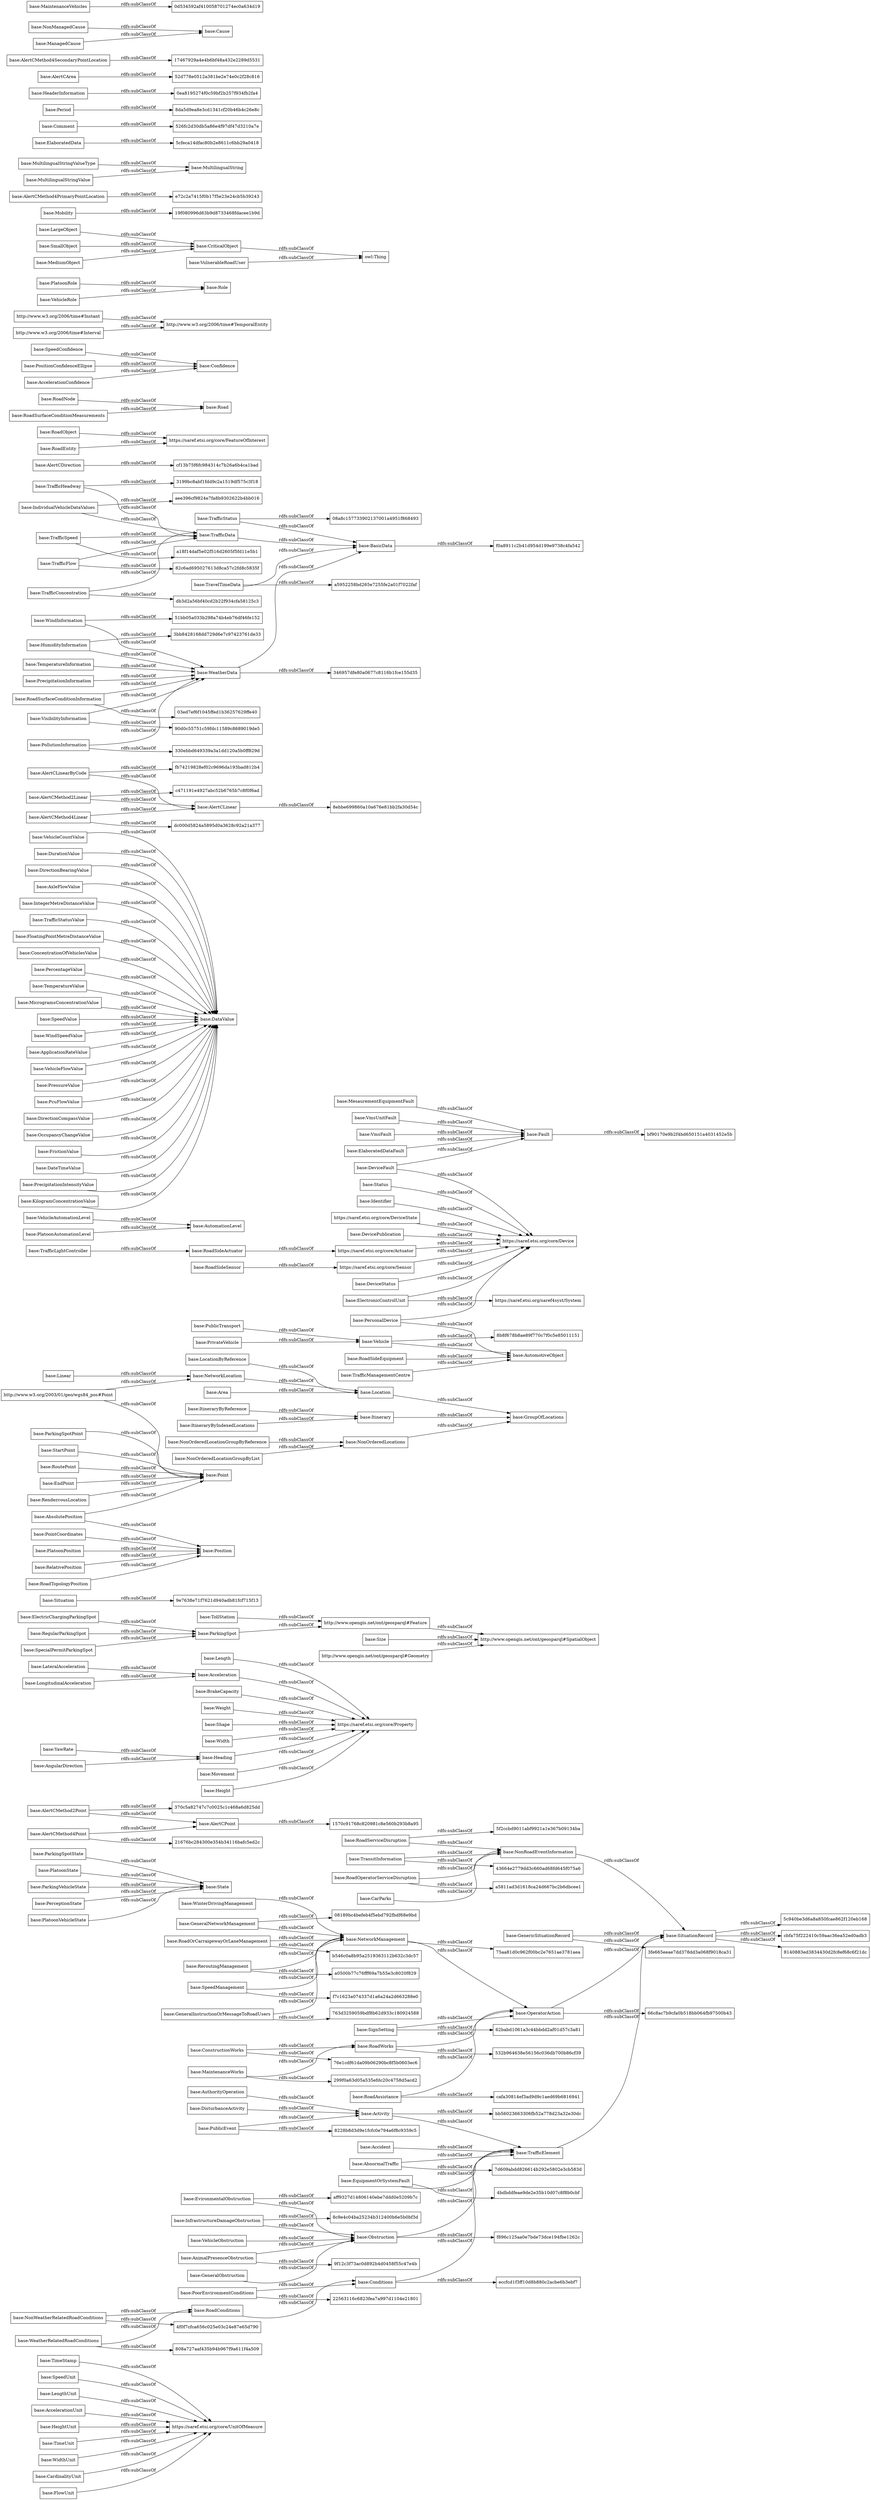 digraph ar2dtool_diagram { 
rankdir=LR;
size="1000"
node [shape = rectangle, color="black"]; "base:TimeStamp" "eccfcd1f3ff10d8b880c2acbe6b3ebf7" "base:ParkingSpotState" "base:AlertCMethod2Point" "base:PlatoonState" "base:WinterDrivingManagement" "299f0a63d05a535efdc20c4758d5acd2" "base:Length" "b546c0a8b95a2519363112b632c3dc57" "base:NetworkManagement" "7d609abdd826614b292e5802e3cb583d" "cafa30814ef3ad9d9c1aed69b6816941" "base:TollStation" "9e7638e71f7621d940adb81fcf715f13" "base:SignSetting" "base:ItineraryByIndexedLocations" "base:VmsUnitFault" "base:PublicTransport" "base:VehicleAutomationLevel" "http://www.opengis.net/ont/geosparql#SpatialObject" "base:VehicleCountValue" "8ebbe699860a10a676e81bb2fa30d54c" "370c5a82747c7c0025c1c468a6d825dd" "51bb05a033b298a74b4eb76df46fe152" "808a727aaf435b94b967f9a611f4a509" "base:EvironmentalObstruction" "3199bc8abf1fdd9c2a1519df575c3f18" "cf13b75f6fc984314c7b26a6b4ca1bad" "base:DurationValue" "base:PointCoordinates" "base:HumidityInformation" "base:GeneralNetworkManagement" "base:VmsFault" "base:Activity" "https://saref.etsi.org/core/FeatureOfInterest" "base:ElectricChargingParkingSpot" "base:WindInformation" "base:Vehicle" "base:InfrastructureDamageObstruction" "base:Road" "base:SpeedConfidence" "base:SpeedUnit" "base:Status" "base:PlatoonAutomationLevel" "base:PrecipitationInformation" "base:ParkingSpotPoint" "base:RoadSideSensor" "base:Accident" "base:DirectionBearingValue" "330ebbd649339a3a1dd120a5b0ff829d" "763d3259059bdf8b62d933c180924588" "base:AxleFlowValue" "base:DeviceFault" "base:RoadServiceDisruption" "base:RoadObject" "base:Situation" "base:RoadWorks" "base:StartPoint" "base:IntegerMetreDistanceValue" "3fe665eeae7dd378dd3a068f9018ca31" "base:Acceleration" "base:RoadOrCarraigewayOrLaneManagement" "base:PlatoonPosition" "base:State" "1570c91768c820981c8e560b293b8a95" "base:RoutePoint" "base:TrafficHeadway" "base:NetworkLocation" "base:ReroutingManagement" "base:LengthUnit" "bf90170e9b2f4bd650151a4031452e5b" "base:NonWeatherRelatedRoadConditions" "base:RelativePosition" "base:TrafficData" "base:TrafficStatusValue" "base:TrafficStatus" "http://www.w3.org/2006/time#TemporalEntity" "base:Identifier" "base:RoadNode" "base:TransitInformation" "base:AlertCPoint" "base:FloatingPointMetreDistanceValue" "base:Role" "http://www.w3.org/2003/01/geo/wgs84_pos#Point" "base:LargeObject" "base:Conditions" "base:RoadEntity" "base:BrakeCapacity" "base:AbnormalTraffic" "8b8f678b8ae89f770c7f0c5e85011151" "66c8ac7b9cfa0b518bb064fb97500b43" "82c6ad695027613d8ca57c2fd8c5835f" "base:EndPoint" "base:SituationRecord" "base:ConcentrationOfVehiclesValue" "5c940be3d6a8a850fcae862f120eb168" "base:ParkingVehicleState" "base:RegularParkingSpot" "76e1cdf61da09b06290bc8f5b0603ec6" "base:Mobility" "3bb8428168dd729d6e7c97423761de33" "base:AlertCMethod4PrimaryPointLocation" "db3d2a56bf40cd2b22f934cfa58125c3" "base:RoadSurfaceConditionInformation" "base:VehicleObstruction" "base:PercentageValue" "75aa81d0c962f00bc2e7651ae3781aea" "base:AccelerationUnit" "8228b8d3d9e1fcfc0e794a6f8c9359c5" "base:RoadTopologyPosition" "base:TrafficElement" "https://saref.etsi.org/saref4syst/System" "base:SpeedManagement" "base:MultilingualString" "f0a8911c2b41d954d199e9738c4fa542" "base:PositionConfidenceEllipse" "base:HeightUnit" "532b964638e56156c036db700b86cf39" "base:AlertCMethod4Point" "base:BasicData" "base:TemperatureInformation" "base:Location" "base:TemperatureValue" "base:CriticalObject" "base:YawRate" "base:RoadSideActuator" "base:GroupOfLocations" "base:RoadOperatorServiceDisruption" "https://saref.etsi.org/core/DeviceState" "base:VulnerableRoadUser" "base:RoadSideEquipment" "http://www.w3.org/2006/time#Instant" "base:SpecialPermitParkingSpot" "base:Area" "base:NonRoadEventInformation" "43664e2779dd3c660ad68fd645f075a6" "http://www.opengis.net/ont/geosparql#Feature" "base:ElaboratedData" "base:Weight" "base:DevicePublication" "base:LateralAcceleration" "base:Size" "base:PrivateVehicle" "base:PoorEnvironmentConditions" "http://www.w3.org/2006/time#Interval" "base:NonOrderedLocationGroupByList" "base:MicrogramsConcentrationValue" "08a8c157733902137001a4951f868493" "base:SpeedValue" "346957dfe80a0677c8116b1fce155d35" "526fc2d30db5a86e4f97df47d3210a7e" "a5811ad3d1618ca24d667bc2b6dbcee1" "base:WindSpeedValue" "base:TimeUnit" "base:PerceptionState" "5cfeca14dfac80b2e8611c6bb29a0418" "base:GeneralInstructionOrMessageToRoadUsers" "5f2ccbd9011abf9921a1e367b09134ba" "base:TrafficLightController" "bb56023663306fb52a778d23a32e30dc" "base:RendezvousLocation" "base:Linear" "base:PlatoonVehicleState" "base:SmallObject" "dc000d5824a5895d0a3628c92a21a377" "base:LocationByReference" "base:GenericSituationRecord" "base:EquipmentOrSystemFault" "base:TravelTimeData" "base:WidthUnit" "base:AlertCMethod2Linear" "base:ApplicationRateValue" "f896c125aa0e7bde73dce194fbe1262c" "base:AutomationLevel" "19f080996d63b9d8733468fdacee1b9d" "base:LongitudinalAcceleration" "base:MultilingualStringValueType" "base:TrafficConcentration" "base:ElectronicControlUnit" "base:ItineraryByReference" "base:Period" "base:MediumObject" "base:Confidence" "8da5d9ea8e3cd1341cf20b46b4c26e8c" "62babd1061a3c44bbdd2af01d57c3a81" "base:AlertCLinearByCode" "base:AngularDirection" "0ea8195274f0c59bf2b257f934fb2fa4" "aee396cf9824e7fa8b9302622b4bb016" "52d778e0512a381be2e74e0c2f28c816" "base:AlertCMethod4SecondaryPointLocation" "https://saref.etsi.org/core/UnitOfMeasure" "base:Position" "base:VehicleFlowValue" "base:ConstructionWorks" "aff9327d14806140ebe7ddd0e5209b7c" "base:Shape" "base:Width" "base:AuthorityOperation" "base:PressureValue" "base:PcuFlowValue" "base:RoadAssistance" "base:VisibilityInformation" "https://saref.etsi.org/core/Actuator" "a5952258bd265e7255fe2a01f7022faf" "8c9e4c04ba25234b312400b6e5b0bf3d" "base:RoadConditions" "base:AlertCMethod4Linear" "base:DataValue" "https://saref.etsi.org/core/Sensor" "base:DirectionCompassValue" "base:AnimalPresenceObstruction" "base:AlertCArea" "base:Fault" "base:OccupancyChangeValue" "https://saref.etsi.org/core/Property" "base:RoadSurfaceConditionMeasurements" "fb74219828ef02c9696da193bad812b4" "base:Itinerary" "08189bc4befeb4f5ebd792fbdf68e9bd" "base:WeatherRelatedRoadConditions" "base:DisturbanceActivity" "base:CardinalityUnit" "22563116c6823fea7a997d1104e21801" "base:GeneralObstruction" "90d0c55751c59fdc11589c8689019de5" "base:PlatoonRole" "base:Comment" "base:AlertCLinear" "base:Point" "base:FrictionValue" "base:NonOrderedLocationGroupByReference" "base:NonManagedCause" "17467929a4e4b6bf48a432e2289d5531" "e72c2a7415f0b17f5e23e24cb5b39243" "base:AutomotiveObject" "a18f14daf5e02f516d2605f5fd11e5b1" "base:ManagedCause" "base:PollutionInformation" "4f0f7cfca656c025e03c24e87e65d790" "base:Obstruction" "base:HeaderInformation" "base:DateTimeValue" "base:MultilingualStringValue" "base:PublicEvent" "base:VehicleRole" "4bdbddfeae9de2e35b10d07c8f8b0cbf" "https://saref.etsi.org/core/Device" "cbfa75f222410c59aac36ea52ed0adb3" "base:TrafficFlow" "base:FlowUnit" "base:PersonalDevice" "base:AccelerationConfidence" "c471191e4927abc52b6765b7c8f0f6ad" "base:MaintenanceVehicles" "0d534592af410058701274ec0a634d19" "base:TrafficManagementCentre" "base:NonOrderedLocations" "base:Cause" "03ed7ef6f1045ffed1b36257629ffe40" "base:OperatorAction" "base:ElaboratedDataFault" "a0500b77c76fff69a7b55e3c8020f829" "21676bc284300e354b34116bafc5ed2c" "base:PrecipitationIntensityValue" "base:MaintenanceWorks" "f7c1623a074337d1a6a24a2d663288e0" "base:IndividualVehicleDataValues" "http://www.opengis.net/ont/geosparql#Geometry" "base:MesaurementEquipmentFault" "base:Heading" "base:TrafficSpeed" "8140883ed3834430d2fc8ef68c6f21dc" "base:WeatherData" "base:Movement" "base:AbsolutePosition" "base:ParkingSpot" "base:KilogramConcentrationValue" "9f12c3f73ac0d892b4d0458f55c47e4b" "base:AlertCDirection" "base:DeviceStatus" "base:CarParks" "base:Height" ; /*classes style*/
	"base:DurationValue" -> "base:DataValue" [ label = "rdfs:subClassOf" ];
	"base:AlertCMethod2Point" -> "370c5a82747c7c0025c1c468a6d825dd" [ label = "rdfs:subClassOf" ];
	"base:AlertCMethod2Point" -> "base:AlertCPoint" [ label = "rdfs:subClassOf" ];
	"base:DevicePublication" -> "https://saref.etsi.org/core/Device" [ label = "rdfs:subClassOf" ];
	"http://www.w3.org/2006/time#Instant" -> "http://www.w3.org/2006/time#TemporalEntity" [ label = "rdfs:subClassOf" ];
	"base:PressureValue" -> "base:DataValue" [ label = "rdfs:subClassOf" ];
	"base:RoadConditions" -> "base:Conditions" [ label = "rdfs:subClassOf" ];
	"base:SmallObject" -> "base:CriticalObject" [ label = "rdfs:subClassOf" ];
	"base:Comment" -> "526fc2d30db5a86e4f97df47d3210a7e" [ label = "rdfs:subClassOf" ];
	"base:GenericSituationRecord" -> "3fe665eeae7dd378dd3a068f9018ca31" [ label = "rdfs:subClassOf" ];
	"base:GenericSituationRecord" -> "base:SituationRecord" [ label = "rdfs:subClassOf" ];
	"base:Length" -> "https://saref.etsi.org/core/Property" [ label = "rdfs:subClassOf" ];
	"base:AngularDirection" -> "base:Heading" [ label = "rdfs:subClassOf" ];
	"base:VehicleRole" -> "base:Role" [ label = "rdfs:subClassOf" ];
	"base:ReroutingManagement" -> "a0500b77c76fff69a7b55e3c8020f829" [ label = "rdfs:subClassOf" ];
	"base:ReroutingManagement" -> "base:NetworkManagement" [ label = "rdfs:subClassOf" ];
	"base:PlatoonPosition" -> "base:Position" [ label = "rdfs:subClassOf" ];
	"base:AlertCLinearByCode" -> "fb74219828ef02c9696da193bad812b4" [ label = "rdfs:subClassOf" ];
	"base:AlertCLinearByCode" -> "base:AlertCLinear" [ label = "rdfs:subClassOf" ];
	"base:ParkingSpot" -> "http://www.opengis.net/ont/geosparql#Feature" [ label = "rdfs:subClassOf" ];
	"base:AlertCMethod2Linear" -> "c471191e4927abc52b6765b7c8f0f6ad" [ label = "rdfs:subClassOf" ];
	"base:AlertCMethod2Linear" -> "base:AlertCLinear" [ label = "rdfs:subClassOf" ];
	"base:RoadObject" -> "https://saref.etsi.org/core/FeatureOfInterest" [ label = "rdfs:subClassOf" ];
	"base:GeneralInstructionOrMessageToRoadUsers" -> "763d3259059bdf8b62d933c180924588" [ label = "rdfs:subClassOf" ];
	"base:GeneralInstructionOrMessageToRoadUsers" -> "base:NetworkManagement" [ label = "rdfs:subClassOf" ];
	"base:IntegerMetreDistanceValue" -> "base:DataValue" [ label = "rdfs:subClassOf" ];
	"base:MesaurementEquipmentFault" -> "base:Fault" [ label = "rdfs:subClassOf" ];
	"base:WindInformation" -> "51bb05a033b298a74b4eb76df46fe152" [ label = "rdfs:subClassOf" ];
	"base:WindInformation" -> "base:WeatherData" [ label = "rdfs:subClassOf" ];
	"base:ElectronicControlUnit" -> "https://saref.etsi.org/core/Device" [ label = "rdfs:subClassOf" ];
	"base:ElectronicControlUnit" -> "https://saref.etsi.org/saref4syst/System" [ label = "rdfs:subClassOf" ];
	"base:Activity" -> "bb56023663306fb52a778d23a32e30dc" [ label = "rdfs:subClassOf" ];
	"base:Activity" -> "base:TrafficElement" [ label = "rdfs:subClassOf" ];
	"base:Shape" -> "https://saref.etsi.org/core/Property" [ label = "rdfs:subClassOf" ];
	"base:SpeedValue" -> "base:DataValue" [ label = "rdfs:subClassOf" ];
	"http://www.w3.org/2006/time#Interval" -> "http://www.w3.org/2006/time#TemporalEntity" [ label = "rdfs:subClassOf" ];
	"base:Vehicle" -> "base:AutomotiveObject" [ label = "rdfs:subClassOf" ];
	"base:Vehicle" -> "8b8f678b8ae89f770c7f0c5e85011151" [ label = "rdfs:subClassOf" ];
	"base:TemperatureValue" -> "base:DataValue" [ label = "rdfs:subClassOf" ];
	"base:FrictionValue" -> "base:DataValue" [ label = "rdfs:subClassOf" ];
	"base:RoadEntity" -> "https://saref.etsi.org/core/FeatureOfInterest" [ label = "rdfs:subClassOf" ];
	"base:TollStation" -> "http://www.opengis.net/ont/geosparql#Feature" [ label = "rdfs:subClassOf" ];
	"base:Period" -> "8da5d9ea8e3cd1341cf20b46b4c26e8c" [ label = "rdfs:subClassOf" ];
	"base:AbnormalTraffic" -> "7d609abdd826614b292e5802e3cb583d" [ label = "rdfs:subClassOf" ];
	"base:AbnormalTraffic" -> "base:TrafficElement" [ label = "rdfs:subClassOf" ];
	"base:SpeedConfidence" -> "base:Confidence" [ label = "rdfs:subClassOf" ];
	"base:LocationByReference" -> "base:Location" [ label = "rdfs:subClassOf" ];
	"base:TrafficManagementCentre" -> "base:AutomotiveObject" [ label = "rdfs:subClassOf" ];
	"base:DeviceFault" -> "https://saref.etsi.org/core/Device" [ label = "rdfs:subClassOf" ];
	"base:DeviceFault" -> "base:Fault" [ label = "rdfs:subClassOf" ];
	"base:NonManagedCause" -> "base:Cause" [ label = "rdfs:subClassOf" ];
	"base:TrafficStatusValue" -> "base:DataValue" [ label = "rdfs:subClassOf" ];
	"base:RoadSideActuator" -> "https://saref.etsi.org/core/Actuator" [ label = "rdfs:subClassOf" ];
	"base:PcuFlowValue" -> "base:DataValue" [ label = "rdfs:subClassOf" ];
	"base:WidthUnit" -> "https://saref.etsi.org/core/UnitOfMeasure" [ label = "rdfs:subClassOf" ];
	"base:RoadSurfaceConditionInformation" -> "03ed7ef6f1045ffed1b36257629ffe40" [ label = "rdfs:subClassOf" ];
	"base:RoadSurfaceConditionInformation" -> "base:WeatherData" [ label = "rdfs:subClassOf" ];
	"base:YawRate" -> "base:Heading" [ label = "rdfs:subClassOf" ];
	"base:PublicTransport" -> "base:Vehicle" [ label = "rdfs:subClassOf" ];
	"base:Identifier" -> "https://saref.etsi.org/core/Device" [ label = "rdfs:subClassOf" ];
	"base:DirectionBearingValue" -> "base:DataValue" [ label = "rdfs:subClassOf" ];
	"base:AnimalPresenceObstruction" -> "9f12c3f73ac0d892b4d0458f55c47e4b" [ label = "rdfs:subClassOf" ];
	"base:AnimalPresenceObstruction" -> "base:Obstruction" [ label = "rdfs:subClassOf" ];
	"base:Movement" -> "https://saref.etsi.org/core/Property" [ label = "rdfs:subClassOf" ];
	"base:NonOrderedLocationGroupByReference" -> "base:NonOrderedLocations" [ label = "rdfs:subClassOf" ];
	"base:Weight" -> "https://saref.etsi.org/core/Property" [ label = "rdfs:subClassOf" ];
	"base:RoadNode" -> "base:Road" [ label = "rdfs:subClassOf" ];
	"base:GeneralNetworkManagement" -> "08189bc4befeb4f5ebd792fbdf68e9bd" [ label = "rdfs:subClassOf" ];
	"base:GeneralNetworkManagement" -> "base:NetworkManagement" [ label = "rdfs:subClassOf" ];
	"base:VehicleCountValue" -> "base:DataValue" [ label = "rdfs:subClassOf" ];
	"base:PercentageValue" -> "base:DataValue" [ label = "rdfs:subClassOf" ];
	"base:PrecipitationInformation" -> "base:WeatherData" [ label = "rdfs:subClassOf" ];
	"base:PlatoonRole" -> "base:Role" [ label = "rdfs:subClassOf" ];
	"base:TransitInformation" -> "43664e2779dd3c660ad68fd645f075a6" [ label = "rdfs:subClassOf" ];
	"base:TransitInformation" -> "base:NonRoadEventInformation" [ label = "rdfs:subClassOf" ];
	"base:AbsolutePosition" -> "base:Position" [ label = "rdfs:subClassOf" ];
	"base:AbsolutePosition" -> "base:Point" [ label = "rdfs:subClassOf" ];
	"base:SignSetting" -> "62babd1061a3c44bbdd2af01d57c3a81" [ label = "rdfs:subClassOf" ];
	"base:SignSetting" -> "base:OperatorAction" [ label = "rdfs:subClassOf" ];
	"base:ElaboratedDataFault" -> "base:Fault" [ label = "rdfs:subClassOf" ];
	"base:AlertCLinear" -> "8ebbe699860a10a676e81bb2fa30d54c" [ label = "rdfs:subClassOf" ];
	"base:MediumObject" -> "base:CriticalObject" [ label = "rdfs:subClassOf" ];
	"base:NetworkLocation" -> "base:Location" [ label = "rdfs:subClassOf" ];
	"base:Status" -> "https://saref.etsi.org/core/Device" [ label = "rdfs:subClassOf" ];
	"base:GeneralObstruction" -> "base:Obstruction" [ label = "rdfs:subClassOf" ];
	"base:MultilingualStringValueType" -> "base:MultilingualString" [ label = "rdfs:subClassOf" ];
	"base:Width" -> "https://saref.etsi.org/core/Property" [ label = "rdfs:subClassOf" ];
	"base:Itinerary" -> "base:GroupOfLocations" [ label = "rdfs:subClassOf" ];
	"base:TrafficFlow" -> "82c6ad695027613d8ca57c2fd8c5835f" [ label = "rdfs:subClassOf" ];
	"base:TrafficFlow" -> "base:TrafficData" [ label = "rdfs:subClassOf" ];
	"base:RoadTopologyPosition" -> "base:Position" [ label = "rdfs:subClassOf" ];
	"base:CriticalObject" -> "owl:Thing" [ label = "rdfs:subClassOf" ];
	"base:TrafficLightController" -> "base:RoadSideActuator" [ label = "rdfs:subClassOf" ];
	"base:SituationRecord" -> "cbfa75f222410c59aac36ea52ed0adb3" [ label = "rdfs:subClassOf" ];
	"base:SituationRecord" -> "8140883ed3834430d2fc8ef68c6f21dc" [ label = "rdfs:subClassOf" ];
	"base:SituationRecord" -> "5c940be3d6a8a850fcae862f120eb168" [ label = "rdfs:subClassOf" ];
	"base:Fault" -> "bf90170e9b2f4bd650151a4031452e5b" [ label = "rdfs:subClassOf" ];
	"base:ItineraryByIndexedLocations" -> "base:Itinerary" [ label = "rdfs:subClassOf" ];
	"base:ConcentrationOfVehiclesValue" -> "base:DataValue" [ label = "rdfs:subClassOf" ];
	"base:KilogramConcentrationValue" -> "base:DataValue" [ label = "rdfs:subClassOf" ];
	"base:RoutePoint" -> "base:Point" [ label = "rdfs:subClassOf" ];
	"base:BasicData" -> "f0a8911c2b41d954d199e9738c4fa542" [ label = "rdfs:subClassOf" ];
	"base:EvironmentalObstruction" -> "aff9327d14806140ebe7ddd0e5209b7c" [ label = "rdfs:subClassOf" ];
	"base:EvironmentalObstruction" -> "base:Obstruction" [ label = "rdfs:subClassOf" ];
	"base:LongitudinalAcceleration" -> "base:Acceleration" [ label = "rdfs:subClassOf" ];
	"base:AlertCMethod4SecondaryPointLocation" -> "17467929a4e4b6bf48a432e2289d5531" [ label = "rdfs:subClassOf" ];
	"base:PoorEnvironmentConditions" -> "22563116c6823fea7a997d1104e21801" [ label = "rdfs:subClassOf" ];
	"base:PoorEnvironmentConditions" -> "base:Conditions" [ label = "rdfs:subClassOf" ];
	"base:SpecialPermitParkingSpot" -> "base:ParkingSpot" [ label = "rdfs:subClassOf" ];
	"base:Mobility" -> "19f080996d63b9d8733468fdacee1b9d" [ label = "rdfs:subClassOf" ];
	"base:EquipmentOrSystemFault" -> "4bdbddfeae9de2e35b10d07c8f8b0cbf" [ label = "rdfs:subClassOf" ];
	"base:EquipmentOrSystemFault" -> "base:TrafficElement" [ label = "rdfs:subClassOf" ];
	"base:Size" -> "http://www.opengis.net/ont/geosparql#SpatialObject" [ label = "rdfs:subClassOf" ];
	"base:TrafficStatus" -> "08a8c157733902137001a4951f868493" [ label = "rdfs:subClassOf" ];
	"base:TrafficStatus" -> "base:BasicData" [ label = "rdfs:subClassOf" ];
	"base:Heading" -> "https://saref.etsi.org/core/Property" [ label = "rdfs:subClassOf" ];
	"base:PublicEvent" -> "8228b8d3d9e1fcfc0e794a6f8c9359c5" [ label = "rdfs:subClassOf" ];
	"base:PublicEvent" -> "base:Activity" [ label = "rdfs:subClassOf" ];
	"base:TrafficData" -> "base:BasicData" [ label = "rdfs:subClassOf" ];
	"base:BrakeCapacity" -> "https://saref.etsi.org/core/Property" [ label = "rdfs:subClassOf" ];
	"https://saref.etsi.org/core/DeviceState" -> "https://saref.etsi.org/core/Device" [ label = "rdfs:subClassOf" ];
	"base:VmsUnitFault" -> "base:Fault" [ label = "rdfs:subClassOf" ];
	"base:PlatoonState" -> "base:State" [ label = "rdfs:subClassOf" ];
	"base:Accident" -> "base:TrafficElement" [ label = "rdfs:subClassOf" ];
	"base:AlertCMethod4Point" -> "21676bc284300e354b34116bafc5ed2c" [ label = "rdfs:subClassOf" ];
	"base:AlertCMethod4Point" -> "base:AlertCPoint" [ label = "rdfs:subClassOf" ];
	"base:PlatoonVehicleState" -> "base:State" [ label = "rdfs:subClassOf" ];
	"base:RoadServiceDisruption" -> "5f2ccbd9011abf9921a1e367b09134ba" [ label = "rdfs:subClassOf" ];
	"base:RoadServiceDisruption" -> "base:NonRoadEventInformation" [ label = "rdfs:subClassOf" ];
	"base:TrafficSpeed" -> "a18f14daf5e02f516d2605f5fd11e5b1" [ label = "rdfs:subClassOf" ];
	"base:TrafficSpeed" -> "base:TrafficData" [ label = "rdfs:subClassOf" ];
	"base:MaintenanceVehicles" -> "0d534592af410058701274ec0a634d19" [ label = "rdfs:subClassOf" ];
	"base:NonRoadEventInformation" -> "base:SituationRecord" [ label = "rdfs:subClassOf" ];
	"base:HeightUnit" -> "https://saref.etsi.org/core/UnitOfMeasure" [ label = "rdfs:subClassOf" ];
	"base:CardinalityUnit" -> "https://saref.etsi.org/core/UnitOfMeasure" [ label = "rdfs:subClassOf" ];
	"base:RendezvousLocation" -> "base:Point" [ label = "rdfs:subClassOf" ];
	"base:PointCoordinates" -> "base:Position" [ label = "rdfs:subClassOf" ];
	"base:ParkingVehicleState" -> "base:State" [ label = "rdfs:subClassOf" ];
	"base:NetworkManagement" -> "75aa81d0c962f00bc2e7651ae3781aea" [ label = "rdfs:subClassOf" ];
	"base:NetworkManagement" -> "base:OperatorAction" [ label = "rdfs:subClassOf" ];
	"base:DeviceStatus" -> "https://saref.etsi.org/core/Device" [ label = "rdfs:subClassOf" ];
	"base:ParkingSpotPoint" -> "base:Point" [ label = "rdfs:subClassOf" ];
	"base:TrafficElement" -> "base:SituationRecord" [ label = "rdfs:subClassOf" ];
	"base:ElaboratedData" -> "5cfeca14dfac80b2e8611c6bb29a0418" [ label = "rdfs:subClassOf" ];
	"base:AlertCMethod4Linear" -> "dc000d5824a5895d0a3628c92a21a377" [ label = "rdfs:subClassOf" ];
	"base:AlertCMethod4Linear" -> "base:AlertCLinear" [ label = "rdfs:subClassOf" ];
	"base:RelativePosition" -> "base:Position" [ label = "rdfs:subClassOf" ];
	"base:PersonalDevice" -> "https://saref.etsi.org/core/Device" [ label = "rdfs:subClassOf" ];
	"base:PersonalDevice" -> "base:AutomotiveObject" [ label = "rdfs:subClassOf" ];
	"base:Linear" -> "base:NetworkLocation" [ label = "rdfs:subClassOf" ];
	"base:ConstructionWorks" -> "76e1cdf61da09b06290bc8f5b0603ec6" [ label = "rdfs:subClassOf" ];
	"base:ConstructionWorks" -> "base:RoadWorks" [ label = "rdfs:subClassOf" ];
	"base:PrivateVehicle" -> "base:Vehicle" [ label = "rdfs:subClassOf" ];
	"base:PollutionInformation" -> "330ebbd649339a3a1dd120a5b0ff829d" [ label = "rdfs:subClassOf" ];
	"base:PollutionInformation" -> "base:WeatherData" [ label = "rdfs:subClassOf" ];
	"base:Height" -> "https://saref.etsi.org/core/Property" [ label = "rdfs:subClassOf" ];
	"base:WeatherRelatedRoadConditions" -> "808a727aaf435b94b967f9a611f4a509" [ label = "rdfs:subClassOf" ];
	"base:WeatherRelatedRoadConditions" -> "base:RoadConditions" [ label = "rdfs:subClassOf" ];
	"base:DirectionCompassValue" -> "base:DataValue" [ label = "rdfs:subClassOf" ];
	"base:TravelTimeData" -> "a5952258bd265e7255fe2a01f7022faf" [ label = "rdfs:subClassOf" ];
	"base:TravelTimeData" -> "base:BasicData" [ label = "rdfs:subClassOf" ];
	"base:NonWeatherRelatedRoadConditions" -> "4f0f7cfca656c025e03c24e87e65d790" [ label = "rdfs:subClassOf" ];
	"base:NonWeatherRelatedRoadConditions" -> "base:RoadConditions" [ label = "rdfs:subClassOf" ];
	"base:WeatherData" -> "346957dfe80a0677c8116b1fce155d35" [ label = "rdfs:subClassOf" ];
	"base:WeatherData" -> "base:BasicData" [ label = "rdfs:subClassOf" ];
	"base:LengthUnit" -> "https://saref.etsi.org/core/UnitOfMeasure" [ label = "rdfs:subClassOf" ];
	"base:PositionConfidenceEllipse" -> "base:Confidence" [ label = "rdfs:subClassOf" ];
	"base:ItineraryByReference" -> "base:Itinerary" [ label = "rdfs:subClassOf" ];
	"base:MicrogramsConcentrationValue" -> "base:DataValue" [ label = "rdfs:subClassOf" ];
	"base:RoadSurfaceConditionMeasurements" -> "base:Road" [ label = "rdfs:subClassOf" ];
	"base:AlertCPoint" -> "1570c91768c820981c8e560b293b8a95" [ label = "rdfs:subClassOf" ];
	"base:MultilingualStringValue" -> "base:MultilingualString" [ label = "rdfs:subClassOf" ];
	"base:TrafficConcentration" -> "db3d2a56bf40cd2b22f934cfa58125c3" [ label = "rdfs:subClassOf" ];
	"base:TrafficConcentration" -> "base:TrafficData" [ label = "rdfs:subClassOf" ];
	"base:NonOrderedLocationGroupByList" -> "base:NonOrderedLocations" [ label = "rdfs:subClassOf" ];
	"base:PrecipitationIntensityValue" -> "base:DataValue" [ label = "rdfs:subClassOf" ];
	"base:Conditions" -> "eccfcd1f3ff10d8b880c2acbe6b3ebf7" [ label = "rdfs:subClassOf" ];
	"base:Conditions" -> "base:TrafficElement" [ label = "rdfs:subClassOf" ];
	"base:RoadWorks" -> "532b964638e56156c036db700b86cf39" [ label = "rdfs:subClassOf" ];
	"base:RoadWorks" -> "base:OperatorAction" [ label = "rdfs:subClassOf" ];
	"base:CarParks" -> "base:NonRoadEventInformation" [ label = "rdfs:subClassOf" ];
	"base:RoadSideEquipment" -> "base:AutomotiveObject" [ label = "rdfs:subClassOf" ];
	"base:SpeedUnit" -> "https://saref.etsi.org/core/UnitOfMeasure" [ label = "rdfs:subClassOf" ];
	"base:AxleFlowValue" -> "base:DataValue" [ label = "rdfs:subClassOf" ];
	"base:ApplicationRateValue" -> "base:DataValue" [ label = "rdfs:subClassOf" ];
	"base:TimeStamp" -> "https://saref.etsi.org/core/UnitOfMeasure" [ label = "rdfs:subClassOf" ];
	"base:LateralAcceleration" -> "base:Acceleration" [ label = "rdfs:subClassOf" ];
	"base:IndividualVehicleDataValues" -> "aee396cf9824e7fa8b9302622b4bb016" [ label = "rdfs:subClassOf" ];
	"base:IndividualVehicleDataValues" -> "base:TrafficData" [ label = "rdfs:subClassOf" ];
	"base:VisibilityInformation" -> "90d0c55751c59fdc11589c8689019de5" [ label = "rdfs:subClassOf" ];
	"base:VisibilityInformation" -> "base:WeatherData" [ label = "rdfs:subClassOf" ];
	"base:MaintenanceWorks" -> "299f0a63d05a535efdc20c4758d5acd2" [ label = "rdfs:subClassOf" ];
	"base:MaintenanceWorks" -> "base:RoadWorks" [ label = "rdfs:subClassOf" ];
	"http://www.w3.org/2003/01/geo/wgs84_pos#Point" -> "base:Point" [ label = "rdfs:subClassOf" ];
	"http://www.w3.org/2003/01/geo/wgs84_pos#Point" -> "base:NetworkLocation" [ label = "rdfs:subClassOf" ];
	"base:WindSpeedValue" -> "base:DataValue" [ label = "rdfs:subClassOf" ];
	"base:VehicleFlowValue" -> "base:DataValue" [ label = "rdfs:subClassOf" ];
	"base:RoadAssistance" -> "cafa30814ef3ad9d9c1aed69b6816941" [ label = "rdfs:subClassOf" ];
	"base:RoadAssistance" -> "base:OperatorAction" [ label = "rdfs:subClassOf" ];
	"base:PerceptionState" -> "base:State" [ label = "rdfs:subClassOf" ];
	"base:NonOrderedLocations" -> "base:GroupOfLocations" [ label = "rdfs:subClassOf" ];
	"base:InfrastructureDamageObstruction" -> "8c9e4c04ba25234b312400b6e5b0bf3d" [ label = "rdfs:subClassOf" ];
	"base:InfrastructureDamageObstruction" -> "base:Obstruction" [ label = "rdfs:subClassOf" ];
	"base:ElectricChargingParkingSpot" -> "base:ParkingSpot" [ label = "rdfs:subClassOf" ];
	"base:Acceleration" -> "https://saref.etsi.org/core/Property" [ label = "rdfs:subClassOf" ];
	"base:ParkingSpotState" -> "base:State" [ label = "rdfs:subClassOf" ];
	"base:RoadOperatorServiceDisruption" -> "a5811ad3d1618ca24d667bc2b6dbcee1" [ label = "rdfs:subClassOf" ];
	"base:RoadOperatorServiceDisruption" -> "base:NonRoadEventInformation" [ label = "rdfs:subClassOf" ];
	"base:RoadOrCarraigewayOrLaneManagement" -> "b546c0a8b95a2519363112b632c3dc57" [ label = "rdfs:subClassOf" ];
	"base:RoadOrCarraigewayOrLaneManagement" -> "base:NetworkManagement" [ label = "rdfs:subClassOf" ];
	"base:SpeedManagement" -> "f7c1623a074337d1a6a24a2d663288e0" [ label = "rdfs:subClassOf" ];
	"base:SpeedManagement" -> "base:NetworkManagement" [ label = "rdfs:subClassOf" ];
	"base:StartPoint" -> "base:Point" [ label = "rdfs:subClassOf" ];
	"https://saref.etsi.org/core/Actuator" -> "https://saref.etsi.org/core/Device" [ label = "rdfs:subClassOf" ];
	"base:PlatoonAutomationLevel" -> "base:AutomationLevel" [ label = "rdfs:subClassOf" ];
	"base:DateTimeValue" -> "base:DataValue" [ label = "rdfs:subClassOf" ];
	"base:RoadSideSensor" -> "https://saref.etsi.org/core/Sensor" [ label = "rdfs:subClassOf" ];
	"base:HeaderInformation" -> "0ea8195274f0c59bf2b257f934fb2fa4" [ label = "rdfs:subClassOf" ];
	"base:HumidityInformation" -> "3bb8428168dd729d6e7c97423761de33" [ label = "rdfs:subClassOf" ];
	"base:HumidityInformation" -> "base:WeatherData" [ label = "rdfs:subClassOf" ];
	"base:Location" -> "base:GroupOfLocations" [ label = "rdfs:subClassOf" ];
	"base:LargeObject" -> "base:CriticalObject" [ label = "rdfs:subClassOf" ];
	"base:AccelerationUnit" -> "https://saref.etsi.org/core/UnitOfMeasure" [ label = "rdfs:subClassOf" ];
	"base:WinterDrivingManagement" -> "base:NetworkManagement" [ label = "rdfs:subClassOf" ];
	"base:ManagedCause" -> "base:Cause" [ label = "rdfs:subClassOf" ];
	"base:AuthorityOperation" -> "base:Activity" [ label = "rdfs:subClassOf" ];
	"base:FlowUnit" -> "https://saref.etsi.org/core/UnitOfMeasure" [ label = "rdfs:subClassOf" ];
	"base:Situation" -> "9e7638e71f7621d940adb81fcf715f13" [ label = "rdfs:subClassOf" ];
	"base:VehicleAutomationLevel" -> "base:AutomationLevel" [ label = "rdfs:subClassOf" ];
	"base:Obstruction" -> "f896c125aa0e7bde73dce194fbe1262c" [ label = "rdfs:subClassOf" ];
	"base:Obstruction" -> "base:TrafficElement" [ label = "rdfs:subClassOf" ];
	"base:AccelerationConfidence" -> "base:Confidence" [ label = "rdfs:subClassOf" ];
	"base:FloatingPointMetreDistanceValue" -> "base:DataValue" [ label = "rdfs:subClassOf" ];
	"base:DisturbanceActivity" -> "base:Activity" [ label = "rdfs:subClassOf" ];
	"base:RegularParkingSpot" -> "base:ParkingSpot" [ label = "rdfs:subClassOf" ];
	"base:VehicleObstruction" -> "base:Obstruction" [ label = "rdfs:subClassOf" ];
	"base:VmsFault" -> "base:Fault" [ label = "rdfs:subClassOf" ];
	"base:VulnerableRoadUser" -> "owl:Thing" [ label = "rdfs:subClassOf" ];
	"http://www.opengis.net/ont/geosparql#Feature" -> "http://www.opengis.net/ont/geosparql#SpatialObject" [ label = "rdfs:subClassOf" ];
	"base:OccupancyChangeValue" -> "base:DataValue" [ label = "rdfs:subClassOf" ];
	"base:AlertCArea" -> "52d778e0512a381be2e74e0c2f28c816" [ label = "rdfs:subClassOf" ];
	"base:AlertCDirection" -> "cf13b75f6fc984314c7b26a6b4ca1bad" [ label = "rdfs:subClassOf" ];
	"base:AlertCMethod4PrimaryPointLocation" -> "e72c2a7415f0b17f5e23e24cb5b39243" [ label = "rdfs:subClassOf" ];
	"https://saref.etsi.org/core/Sensor" -> "https://saref.etsi.org/core/Device" [ label = "rdfs:subClassOf" ];
	"base:OperatorAction" -> "66c8ac7b9cfa0b518bb064fb97500b43" [ label = "rdfs:subClassOf" ];
	"base:OperatorAction" -> "base:SituationRecord" [ label = "rdfs:subClassOf" ];
	"base:Area" -> "base:Location" [ label = "rdfs:subClassOf" ];
	"base:TimeUnit" -> "https://saref.etsi.org/core/UnitOfMeasure" [ label = "rdfs:subClassOf" ];
	"base:TrafficHeadway" -> "3199bc8abf1fdd9c2a1519df575c3f18" [ label = "rdfs:subClassOf" ];
	"base:TrafficHeadway" -> "base:TrafficData" [ label = "rdfs:subClassOf" ];
	"http://www.opengis.net/ont/geosparql#Geometry" -> "http://www.opengis.net/ont/geosparql#SpatialObject" [ label = "rdfs:subClassOf" ];
	"base:TemperatureInformation" -> "base:WeatherData" [ label = "rdfs:subClassOf" ];
	"base:EndPoint" -> "base:Point" [ label = "rdfs:subClassOf" ];

}
